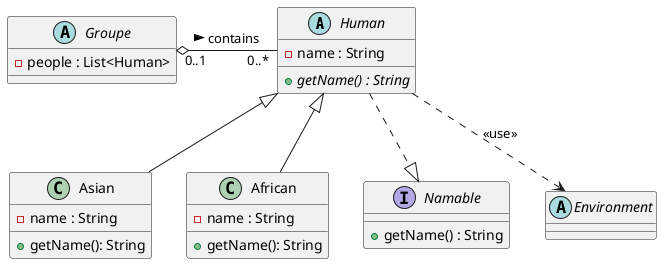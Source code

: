 @startuml exam
abstract class Human{
    - name : String
    {abstract} + getName() : String
}
class Asian{
    - name : String
    + getName(): String
}
class African{
    - name : String
    + getName(): String
}
interface Namable{
    + getName() : String
}
abstract class Groupe{
    - people : List<Human>
}
abstract class Environment
Human <|-- Asian
Human <|-- African
Human ..|>Namable
Human ..> Environment : <<use>>
Groupe "0..1" o-r- "0..*" Human : contains >
@enduml
